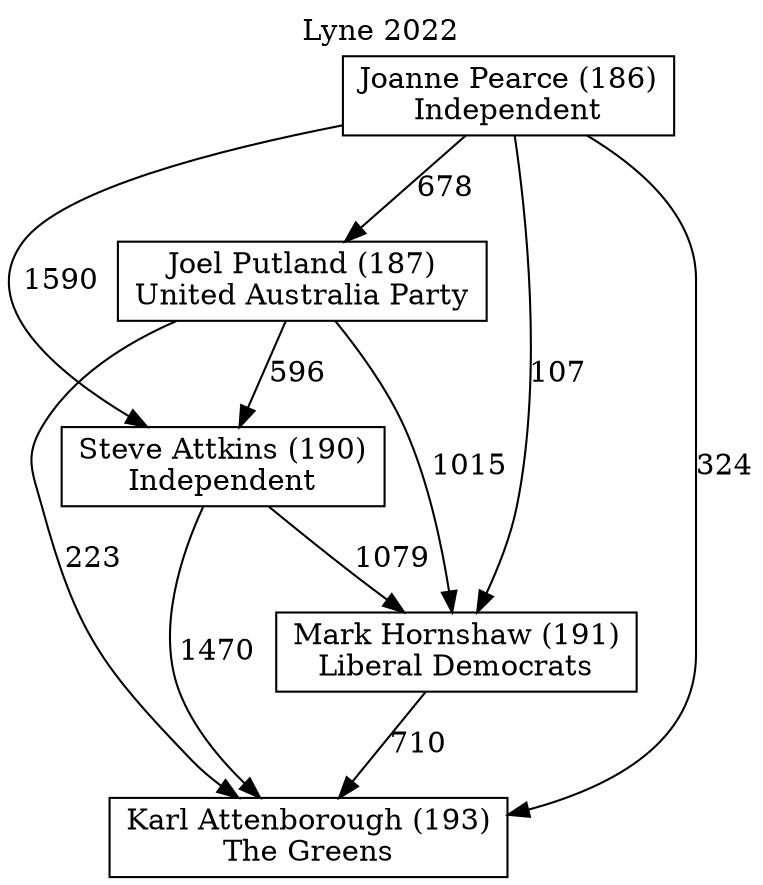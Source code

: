 // House preference flow
digraph "Karl Attenborough (193)_Lyne_2022" {
	graph [label="Lyne 2022" labelloc=t mclimit=10]
	node [shape=box]
	"Karl Attenborough (193)" [label="Karl Attenborough (193)
The Greens"]
	"Mark Hornshaw (191)" [label="Mark Hornshaw (191)
Liberal Democrats"]
	"Steve Attkins (190)" [label="Steve Attkins (190)
Independent"]
	"Joel Putland (187)" [label="Joel Putland (187)
United Australia Party"]
	"Joanne Pearce (186)" [label="Joanne Pearce (186)
Independent"]
	"Karl Attenborough (193)" [label="Karl Attenborough (193)
The Greens"]
	"Steve Attkins (190)" [label="Steve Attkins (190)
Independent"]
	"Joel Putland (187)" [label="Joel Putland (187)
United Australia Party"]
	"Joanne Pearce (186)" [label="Joanne Pearce (186)
Independent"]
	"Karl Attenborough (193)" [label="Karl Attenborough (193)
The Greens"]
	"Joel Putland (187)" [label="Joel Putland (187)
United Australia Party"]
	"Joanne Pearce (186)" [label="Joanne Pearce (186)
Independent"]
	"Karl Attenborough (193)" [label="Karl Attenborough (193)
The Greens"]
	"Joanne Pearce (186)" [label="Joanne Pearce (186)
Independent"]
	"Joanne Pearce (186)" [label="Joanne Pearce (186)
Independent"]
	"Joel Putland (187)" [label="Joel Putland (187)
United Australia Party"]
	"Joanne Pearce (186)" [label="Joanne Pearce (186)
Independent"]
	"Joanne Pearce (186)" [label="Joanne Pearce (186)
Independent"]
	"Steve Attkins (190)" [label="Steve Attkins (190)
Independent"]
	"Joel Putland (187)" [label="Joel Putland (187)
United Australia Party"]
	"Joanne Pearce (186)" [label="Joanne Pearce (186)
Independent"]
	"Steve Attkins (190)" [label="Steve Attkins (190)
Independent"]
	"Joanne Pearce (186)" [label="Joanne Pearce (186)
Independent"]
	"Joanne Pearce (186)" [label="Joanne Pearce (186)
Independent"]
	"Joel Putland (187)" [label="Joel Putland (187)
United Australia Party"]
	"Joanne Pearce (186)" [label="Joanne Pearce (186)
Independent"]
	"Joanne Pearce (186)" [label="Joanne Pearce (186)
Independent"]
	"Mark Hornshaw (191)" [label="Mark Hornshaw (191)
Liberal Democrats"]
	"Steve Attkins (190)" [label="Steve Attkins (190)
Independent"]
	"Joel Putland (187)" [label="Joel Putland (187)
United Australia Party"]
	"Joanne Pearce (186)" [label="Joanne Pearce (186)
Independent"]
	"Mark Hornshaw (191)" [label="Mark Hornshaw (191)
Liberal Democrats"]
	"Joel Putland (187)" [label="Joel Putland (187)
United Australia Party"]
	"Joanne Pearce (186)" [label="Joanne Pearce (186)
Independent"]
	"Mark Hornshaw (191)" [label="Mark Hornshaw (191)
Liberal Democrats"]
	"Joanne Pearce (186)" [label="Joanne Pearce (186)
Independent"]
	"Joanne Pearce (186)" [label="Joanne Pearce (186)
Independent"]
	"Joel Putland (187)" [label="Joel Putland (187)
United Australia Party"]
	"Joanne Pearce (186)" [label="Joanne Pearce (186)
Independent"]
	"Joanne Pearce (186)" [label="Joanne Pearce (186)
Independent"]
	"Steve Attkins (190)" [label="Steve Attkins (190)
Independent"]
	"Joel Putland (187)" [label="Joel Putland (187)
United Australia Party"]
	"Joanne Pearce (186)" [label="Joanne Pearce (186)
Independent"]
	"Steve Attkins (190)" [label="Steve Attkins (190)
Independent"]
	"Joanne Pearce (186)" [label="Joanne Pearce (186)
Independent"]
	"Joanne Pearce (186)" [label="Joanne Pearce (186)
Independent"]
	"Joel Putland (187)" [label="Joel Putland (187)
United Australia Party"]
	"Joanne Pearce (186)" [label="Joanne Pearce (186)
Independent"]
	"Joanne Pearce (186)" [label="Joanne Pearce (186)
Independent"]
	"Mark Hornshaw (191)" -> "Karl Attenborough (193)" [label=710]
	"Steve Attkins (190)" -> "Mark Hornshaw (191)" [label=1079]
	"Joel Putland (187)" -> "Steve Attkins (190)" [label=596]
	"Joanne Pearce (186)" -> "Joel Putland (187)" [label=678]
	"Steve Attkins (190)" -> "Karl Attenborough (193)" [label=1470]
	"Joel Putland (187)" -> "Karl Attenborough (193)" [label=223]
	"Joanne Pearce (186)" -> "Karl Attenborough (193)" [label=324]
	"Joanne Pearce (186)" -> "Steve Attkins (190)" [label=1590]
	"Joel Putland (187)" -> "Mark Hornshaw (191)" [label=1015]
	"Joanne Pearce (186)" -> "Mark Hornshaw (191)" [label=107]
}
